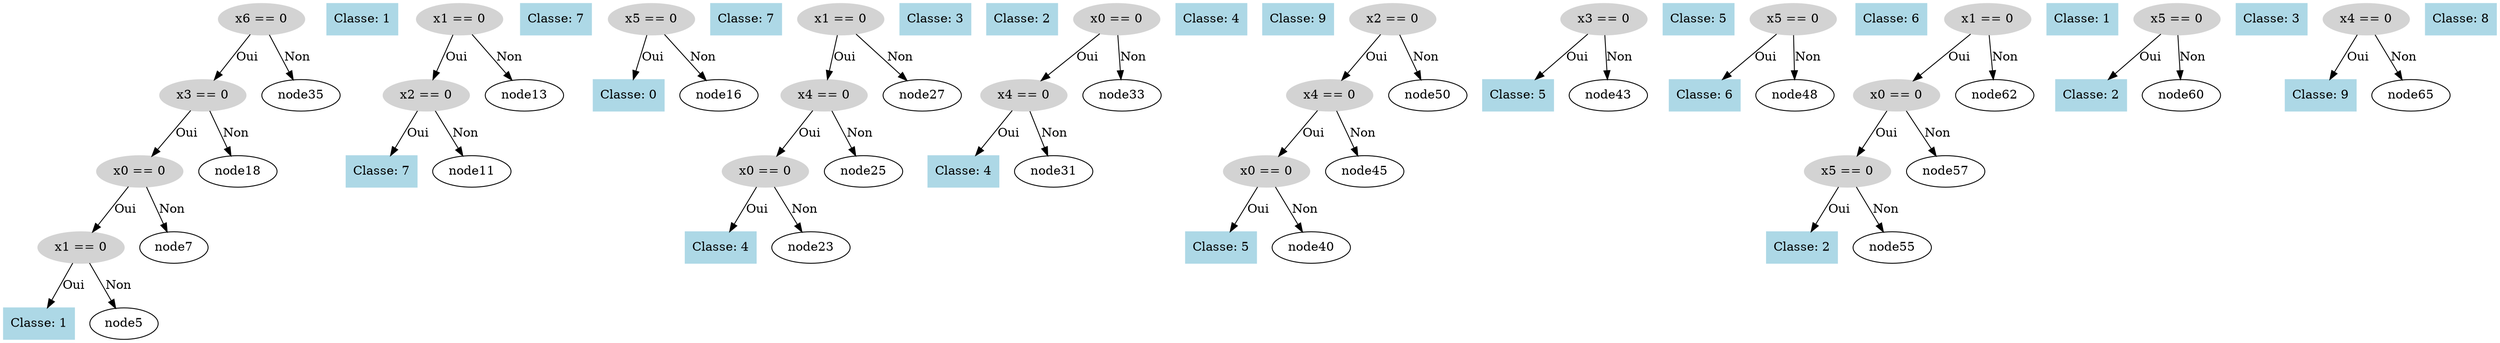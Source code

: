digraph DecisionTree {
  node0 [label="x6 == 0", shape=ellipse, style=filled, color=lightgray];
  node0 -> node1 [label="Oui"];
  node1 [label="x3 == 0", shape=ellipse, style=filled, color=lightgray];
  node1 -> node2 [label="Oui"];
  node2 [label="x0 == 0", shape=ellipse, style=filled, color=lightgray];
  node2 -> node3 [label="Oui"];
  node3 [label="x1 == 0", shape=ellipse, style=filled, color=lightgray];
  node3 -> node4 [label="Oui"];
  node4 [label="Classe: 1", shape=box, style=filled, color=lightblue];
  node3 -> node5 [label="Non"];
  node6 [label="Classe: 1", shape=box, style=filled, color=lightblue];
  node2 -> node7 [label="Non"];
  node8 [label="x1 == 0", shape=ellipse, style=filled, color=lightgray];
  node8 -> node9 [label="Oui"];
  node9 [label="x2 == 0", shape=ellipse, style=filled, color=lightgray];
  node9 -> node10 [label="Oui"];
  node10 [label="Classe: 7", shape=box, style=filled, color=lightblue];
  node9 -> node11 [label="Non"];
  node12 [label="Classe: 7", shape=box, style=filled, color=lightblue];
  node8 -> node13 [label="Non"];
  node14 [label="x5 == 0", shape=ellipse, style=filled, color=lightgray];
  node14 -> node15 [label="Oui"];
  node15 [label="Classe: 0", shape=box, style=filled, color=lightblue];
  node14 -> node16 [label="Non"];
  node17 [label="Classe: 7", shape=box, style=filled, color=lightblue];
  node1 -> node18 [label="Non"];
  node19 [label="x1 == 0", shape=ellipse, style=filled, color=lightgray];
  node19 -> node20 [label="Oui"];
  node20 [label="x4 == 0", shape=ellipse, style=filled, color=lightgray];
  node20 -> node21 [label="Oui"];
  node21 [label="x0 == 0", shape=ellipse, style=filled, color=lightgray];
  node21 -> node22 [label="Oui"];
  node22 [label="Classe: 4", shape=box, style=filled, color=lightblue];
  node21 -> node23 [label="Non"];
  node24 [label="Classe: 3", shape=box, style=filled, color=lightblue];
  node20 -> node25 [label="Non"];
  node26 [label="Classe: 2", shape=box, style=filled, color=lightblue];
  node19 -> node27 [label="Non"];
  node28 [label="x0 == 0", shape=ellipse, style=filled, color=lightgray];
  node28 -> node29 [label="Oui"];
  node29 [label="x4 == 0", shape=ellipse, style=filled, color=lightgray];
  node29 -> node30 [label="Oui"];
  node30 [label="Classe: 4", shape=box, style=filled, color=lightblue];
  node29 -> node31 [label="Non"];
  node32 [label="Classe: 4", shape=box, style=filled, color=lightblue];
  node28 -> node33 [label="Non"];
  node34 [label="Classe: 9", shape=box, style=filled, color=lightblue];
  node0 -> node35 [label="Non"];
  node36 [label="x2 == 0", shape=ellipse, style=filled, color=lightgray];
  node36 -> node37 [label="Oui"];
  node37 [label="x4 == 0", shape=ellipse, style=filled, color=lightgray];
  node37 -> node38 [label="Oui"];
  node38 [label="x0 == 0", shape=ellipse, style=filled, color=lightgray];
  node38 -> node39 [label="Oui"];
  node39 [label="Classe: 5", shape=box, style=filled, color=lightblue];
  node38 -> node40 [label="Non"];
  node41 [label="x3 == 0", shape=ellipse, style=filled, color=lightgray];
  node41 -> node42 [label="Oui"];
  node42 [label="Classe: 5", shape=box, style=filled, color=lightblue];
  node41 -> node43 [label="Non"];
  node44 [label="Classe: 5", shape=box, style=filled, color=lightblue];
  node37 -> node45 [label="Non"];
  node46 [label="x5 == 0", shape=ellipse, style=filled, color=lightgray];
  node46 -> node47 [label="Oui"];
  node47 [label="Classe: 6", shape=box, style=filled, color=lightblue];
  node46 -> node48 [label="Non"];
  node49 [label="Classe: 6", shape=box, style=filled, color=lightblue];
  node36 -> node50 [label="Non"];
  node51 [label="x1 == 0", shape=ellipse, style=filled, color=lightgray];
  node51 -> node52 [label="Oui"];
  node52 [label="x0 == 0", shape=ellipse, style=filled, color=lightgray];
  node52 -> node53 [label="Oui"];
  node53 [label="x5 == 0", shape=ellipse, style=filled, color=lightgray];
  node53 -> node54 [label="Oui"];
  node54 [label="Classe: 2", shape=box, style=filled, color=lightblue];
  node53 -> node55 [label="Non"];
  node56 [label="Classe: 1", shape=box, style=filled, color=lightblue];
  node52 -> node57 [label="Non"];
  node58 [label="x5 == 0", shape=ellipse, style=filled, color=lightgray];
  node58 -> node59 [label="Oui"];
  node59 [label="Classe: 2", shape=box, style=filled, color=lightblue];
  node58 -> node60 [label="Non"];
  node61 [label="Classe: 3", shape=box, style=filled, color=lightblue];
  node51 -> node62 [label="Non"];
  node63 [label="x4 == 0", shape=ellipse, style=filled, color=lightgray];
  node63 -> node64 [label="Oui"];
  node64 [label="Classe: 9", shape=box, style=filled, color=lightblue];
  node63 -> node65 [label="Non"];
  node66 [label="Classe: 8", shape=box, style=filled, color=lightblue];
}
